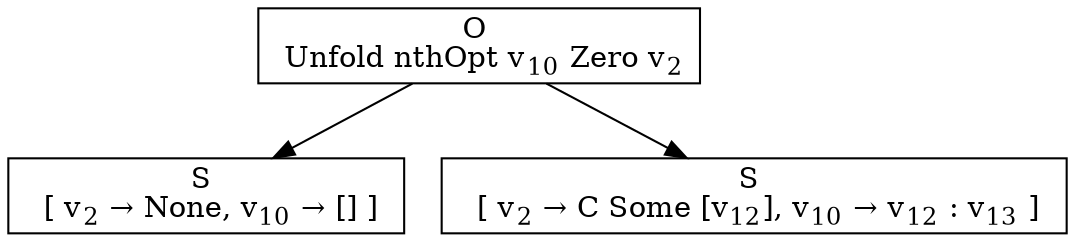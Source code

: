 digraph {
    graph [rankdir=TB
          ,bgcolor=transparent];
    node [shape=box
         ,fillcolor=white
         ,style=filled];
    0 [label=<O <BR/> Unfold nthOpt v<SUB>10</SUB> Zero v<SUB>2</SUB>>];
    1 [label=<S <BR/>  [ v<SUB>2</SUB> &rarr; None, v<SUB>10</SUB> &rarr; [] ] >];
    2 [label=<S <BR/>  [ v<SUB>2</SUB> &rarr; C Some [v<SUB>12</SUB>], v<SUB>10</SUB> &rarr; v<SUB>12</SUB> : v<SUB>13</SUB> ] >];
    0 -> 1 [label=""];
    0 -> 2 [label=""];
}